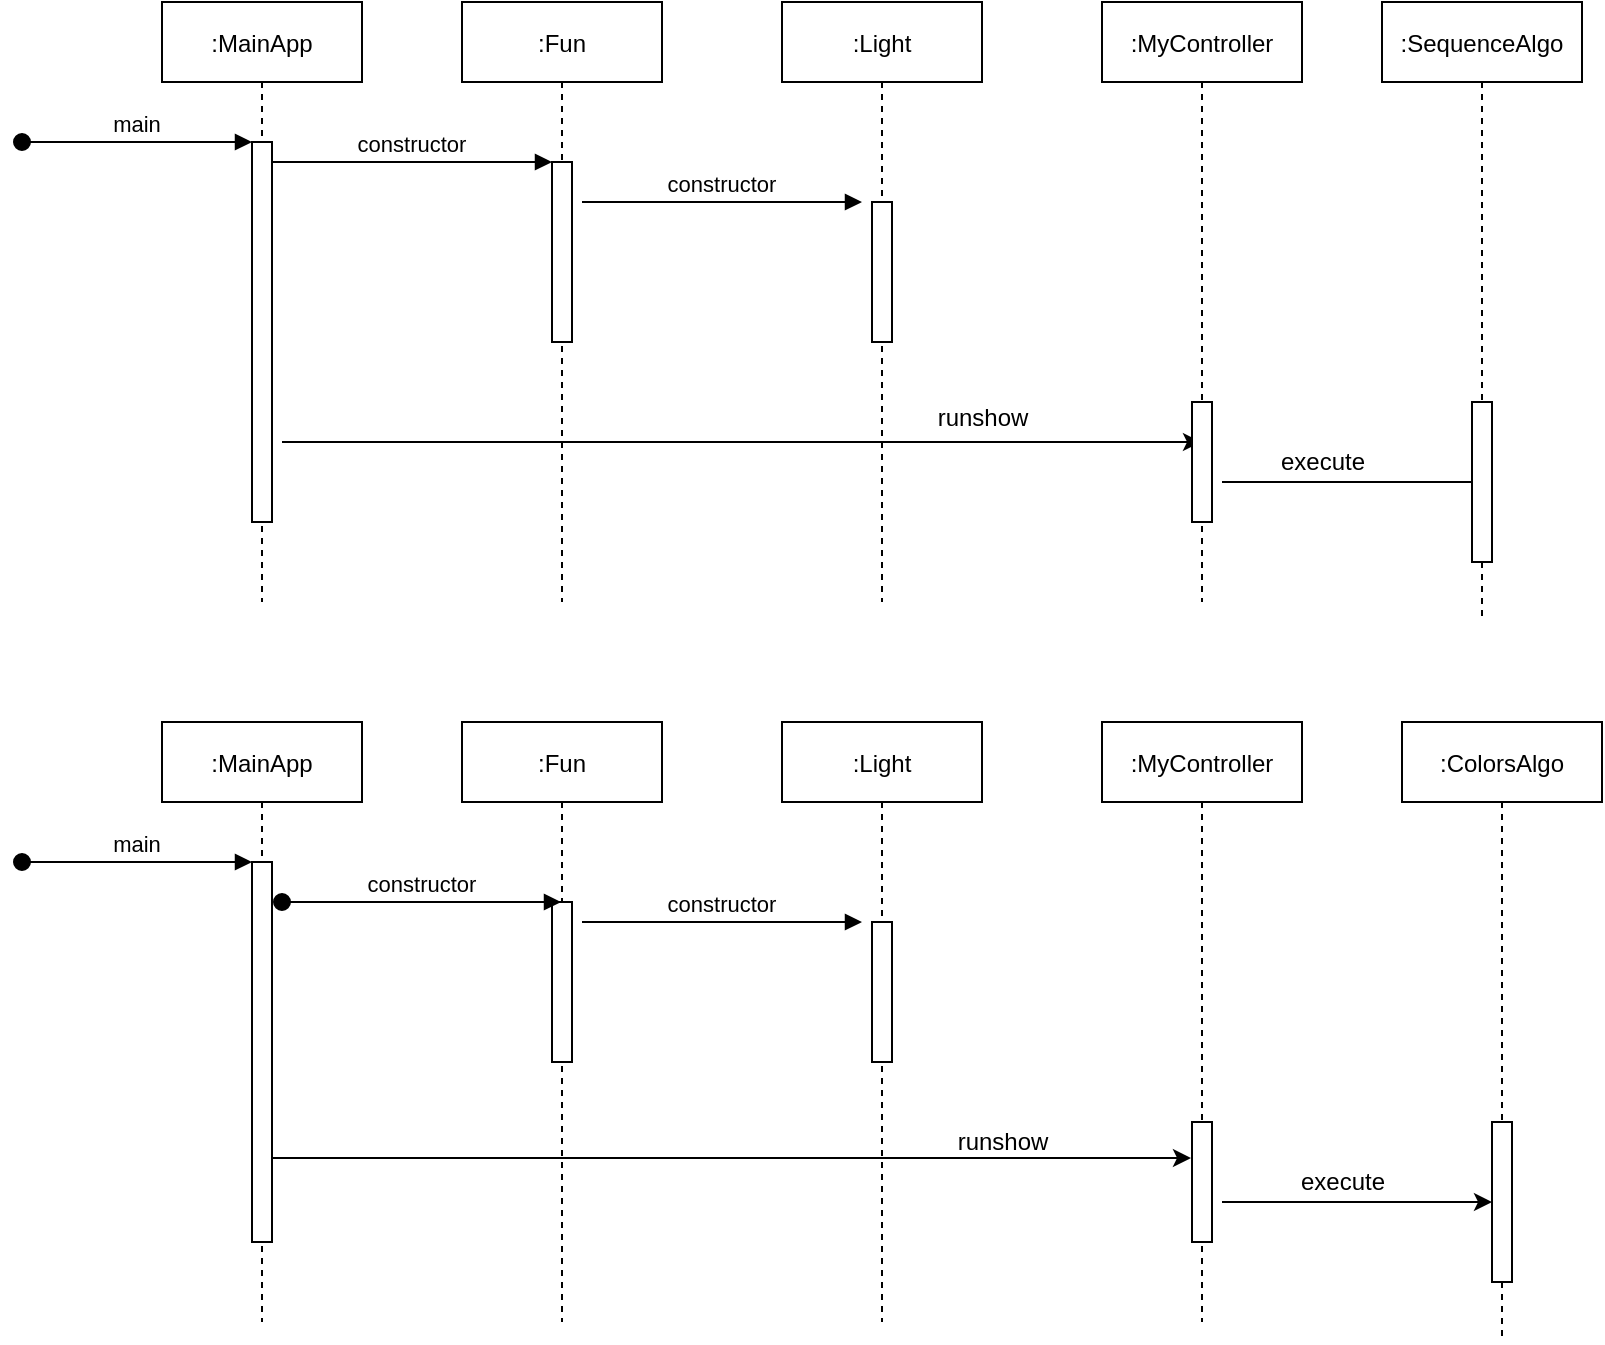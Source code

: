<mxfile version="13.7.9" type="github">
  <diagram id="kgpKYQtTHZ0yAKxKKP6v" name="Page-1">
    <mxGraphModel dx="1038" dy="532" grid="1" gridSize="10" guides="1" tooltips="1" connect="1" arrows="1" fold="1" page="1" pageScale="1" pageWidth="850" pageHeight="1100" math="0" shadow="0">
      <root>
        <mxCell id="0" />
        <mxCell id="1" parent="0" />
        <mxCell id="3nuBFxr9cyL0pnOWT2aG-1" value=":MainApp" style="shape=umlLifeline;perimeter=lifelinePerimeter;container=1;collapsible=0;recursiveResize=0;rounded=0;shadow=0;strokeWidth=1;" parent="1" vertex="1">
          <mxGeometry x="90" y="80" width="100" height="300" as="geometry" />
        </mxCell>
        <mxCell id="3nuBFxr9cyL0pnOWT2aG-2" value="" style="points=[];perimeter=orthogonalPerimeter;rounded=0;shadow=0;strokeWidth=1;" parent="3nuBFxr9cyL0pnOWT2aG-1" vertex="1">
          <mxGeometry x="45" y="70" width="10" height="190" as="geometry" />
        </mxCell>
        <mxCell id="3nuBFxr9cyL0pnOWT2aG-3" value="main" style="verticalAlign=bottom;startArrow=oval;endArrow=block;startSize=8;shadow=0;strokeWidth=1;" parent="3nuBFxr9cyL0pnOWT2aG-1" target="3nuBFxr9cyL0pnOWT2aG-2" edge="1">
          <mxGeometry relative="1" as="geometry">
            <mxPoint x="-70" y="70" as="sourcePoint" />
          </mxGeometry>
        </mxCell>
        <mxCell id="8yVSdp4w6egpDkW_2Bqp-11" value="" style="endArrow=classic;html=1;" edge="1" parent="3nuBFxr9cyL0pnOWT2aG-1" target="8yVSdp4w6egpDkW_2Bqp-7">
          <mxGeometry width="50" height="50" relative="1" as="geometry">
            <mxPoint x="60" y="220" as="sourcePoint" />
            <mxPoint x="100" y="170" as="targetPoint" />
          </mxGeometry>
        </mxCell>
        <mxCell id="3nuBFxr9cyL0pnOWT2aG-5" value=":Fun" style="shape=umlLifeline;perimeter=lifelinePerimeter;container=1;collapsible=0;recursiveResize=0;rounded=0;shadow=0;strokeWidth=1;" parent="1" vertex="1">
          <mxGeometry x="240" y="80" width="100" height="300" as="geometry" />
        </mxCell>
        <mxCell id="3nuBFxr9cyL0pnOWT2aG-6" value="" style="points=[];perimeter=orthogonalPerimeter;rounded=0;shadow=0;strokeWidth=1;" parent="3nuBFxr9cyL0pnOWT2aG-5" vertex="1">
          <mxGeometry x="45" y="80" width="10" height="90" as="geometry" />
        </mxCell>
        <mxCell id="3nuBFxr9cyL0pnOWT2aG-8" value="constructor" style="verticalAlign=bottom;endArrow=block;entryX=0;entryY=0;shadow=0;strokeWidth=1;" parent="1" source="3nuBFxr9cyL0pnOWT2aG-2" target="3nuBFxr9cyL0pnOWT2aG-6" edge="1">
          <mxGeometry relative="1" as="geometry">
            <mxPoint x="275" y="160" as="sourcePoint" />
          </mxGeometry>
        </mxCell>
        <mxCell id="8yVSdp4w6egpDkW_2Bqp-2" value=":Light" style="shape=umlLifeline;perimeter=lifelinePerimeter;container=1;collapsible=0;recursiveResize=0;rounded=0;shadow=0;strokeWidth=1;" vertex="1" parent="1">
          <mxGeometry x="400" y="80" width="100" height="300" as="geometry" />
        </mxCell>
        <mxCell id="8yVSdp4w6egpDkW_2Bqp-3" value="" style="points=[];perimeter=orthogonalPerimeter;rounded=0;shadow=0;strokeWidth=1;" vertex="1" parent="8yVSdp4w6egpDkW_2Bqp-2">
          <mxGeometry x="45" y="100" width="10" height="70" as="geometry" />
        </mxCell>
        <mxCell id="8yVSdp4w6egpDkW_2Bqp-6" value="constructor" style="verticalAlign=bottom;endArrow=block;shadow=0;strokeWidth=1;" edge="1" parent="1">
          <mxGeometry relative="1" as="geometry">
            <mxPoint x="300" y="180.0" as="sourcePoint" />
            <mxPoint x="440" y="180" as="targetPoint" />
          </mxGeometry>
        </mxCell>
        <mxCell id="8yVSdp4w6egpDkW_2Bqp-7" value=":MyController" style="shape=umlLifeline;perimeter=lifelinePerimeter;container=1;collapsible=0;recursiveResize=0;rounded=0;shadow=0;strokeWidth=1;" vertex="1" parent="1">
          <mxGeometry x="560" y="80" width="100" height="300" as="geometry" />
        </mxCell>
        <mxCell id="8yVSdp4w6egpDkW_2Bqp-8" value="" style="points=[];perimeter=orthogonalPerimeter;rounded=0;shadow=0;strokeWidth=1;" vertex="1" parent="8yVSdp4w6egpDkW_2Bqp-7">
          <mxGeometry x="45" y="200" width="10" height="60" as="geometry" />
        </mxCell>
        <mxCell id="8yVSdp4w6egpDkW_2Bqp-18" value="" style="endArrow=classic;html=1;" edge="1" parent="8yVSdp4w6egpDkW_2Bqp-7">
          <mxGeometry width="50" height="50" relative="1" as="geometry">
            <mxPoint x="60" y="240" as="sourcePoint" />
            <mxPoint x="195" y="240" as="targetPoint" />
          </mxGeometry>
        </mxCell>
        <mxCell id="8yVSdp4w6egpDkW_2Bqp-12" value="runshow" style="text;html=1;align=center;verticalAlign=middle;resizable=0;points=[];autosize=1;" vertex="1" parent="1">
          <mxGeometry x="470" y="278" width="60" height="20" as="geometry" />
        </mxCell>
        <mxCell id="8yVSdp4w6egpDkW_2Bqp-14" value=":SequenceAlgo" style="shape=umlLifeline;perimeter=lifelinePerimeter;container=1;collapsible=0;recursiveResize=0;rounded=0;shadow=0;strokeWidth=1;" vertex="1" parent="1">
          <mxGeometry x="700" y="80" width="100" height="310" as="geometry" />
        </mxCell>
        <mxCell id="8yVSdp4w6egpDkW_2Bqp-15" value="" style="points=[];perimeter=orthogonalPerimeter;rounded=0;shadow=0;strokeWidth=1;" vertex="1" parent="8yVSdp4w6egpDkW_2Bqp-14">
          <mxGeometry x="45" y="200" width="10" height="80" as="geometry" />
        </mxCell>
        <mxCell id="8yVSdp4w6egpDkW_2Bqp-20" value="execute" style="text;html=1;align=center;verticalAlign=middle;resizable=0;points=[];autosize=1;" vertex="1" parent="1">
          <mxGeometry x="640" y="300" width="60" height="20" as="geometry" />
        </mxCell>
        <mxCell id="8yVSdp4w6egpDkW_2Bqp-21" value=":MainApp" style="shape=umlLifeline;perimeter=lifelinePerimeter;container=1;collapsible=0;recursiveResize=0;rounded=0;shadow=0;strokeWidth=1;" vertex="1" parent="1">
          <mxGeometry x="90" y="440" width="100" height="300" as="geometry" />
        </mxCell>
        <mxCell id="8yVSdp4w6egpDkW_2Bqp-22" value="" style="points=[];perimeter=orthogonalPerimeter;rounded=0;shadow=0;strokeWidth=1;" vertex="1" parent="8yVSdp4w6egpDkW_2Bqp-21">
          <mxGeometry x="45" y="70" width="10" height="190" as="geometry" />
        </mxCell>
        <mxCell id="8yVSdp4w6egpDkW_2Bqp-23" value="main" style="verticalAlign=bottom;startArrow=oval;endArrow=block;startSize=8;shadow=0;strokeWidth=1;" edge="1" parent="8yVSdp4w6egpDkW_2Bqp-21" target="8yVSdp4w6egpDkW_2Bqp-22">
          <mxGeometry relative="1" as="geometry">
            <mxPoint x="-70" y="70" as="sourcePoint" />
          </mxGeometry>
        </mxCell>
        <mxCell id="8yVSdp4w6egpDkW_2Bqp-25" value=":Fun" style="shape=umlLifeline;perimeter=lifelinePerimeter;container=1;collapsible=0;recursiveResize=0;rounded=0;shadow=0;strokeWidth=1;size=40;" vertex="1" parent="1">
          <mxGeometry x="240" y="440" width="100" height="300" as="geometry" />
        </mxCell>
        <mxCell id="8yVSdp4w6egpDkW_2Bqp-26" value="" style="points=[];perimeter=orthogonalPerimeter;rounded=0;shadow=0;strokeWidth=1;" vertex="1" parent="8yVSdp4w6egpDkW_2Bqp-25">
          <mxGeometry x="45" y="90" width="10" height="80" as="geometry" />
        </mxCell>
        <mxCell id="8yVSdp4w6egpDkW_2Bqp-27" value=":Light" style="shape=umlLifeline;perimeter=lifelinePerimeter;container=1;collapsible=0;recursiveResize=0;rounded=0;shadow=0;strokeWidth=1;" vertex="1" parent="1">
          <mxGeometry x="400" y="440" width="100" height="300" as="geometry" />
        </mxCell>
        <mxCell id="8yVSdp4w6egpDkW_2Bqp-28" value="" style="points=[];perimeter=orthogonalPerimeter;rounded=0;shadow=0;strokeWidth=1;" vertex="1" parent="8yVSdp4w6egpDkW_2Bqp-27">
          <mxGeometry x="45" y="100" width="10" height="70" as="geometry" />
        </mxCell>
        <mxCell id="8yVSdp4w6egpDkW_2Bqp-29" value=":MyController" style="shape=umlLifeline;perimeter=lifelinePerimeter;container=1;collapsible=0;recursiveResize=0;rounded=0;shadow=0;strokeWidth=1;" vertex="1" parent="1">
          <mxGeometry x="560" y="440" width="100" height="300" as="geometry" />
        </mxCell>
        <mxCell id="8yVSdp4w6egpDkW_2Bqp-30" value="" style="points=[];perimeter=orthogonalPerimeter;rounded=0;shadow=0;strokeWidth=1;" vertex="1" parent="8yVSdp4w6egpDkW_2Bqp-29">
          <mxGeometry x="45" y="200" width="10" height="60" as="geometry" />
        </mxCell>
        <mxCell id="8yVSdp4w6egpDkW_2Bqp-31" value="" style="endArrow=classic;html=1;" edge="1" parent="8yVSdp4w6egpDkW_2Bqp-29">
          <mxGeometry width="50" height="50" relative="1" as="geometry">
            <mxPoint x="60" y="240" as="sourcePoint" />
            <mxPoint x="195" y="240" as="targetPoint" />
          </mxGeometry>
        </mxCell>
        <mxCell id="8yVSdp4w6egpDkW_2Bqp-32" value=":ColorsAlgo" style="shape=umlLifeline;perimeter=lifelinePerimeter;container=1;collapsible=0;recursiveResize=0;rounded=0;shadow=0;strokeWidth=1;" vertex="1" parent="1">
          <mxGeometry x="710" y="440" width="100" height="310" as="geometry" />
        </mxCell>
        <mxCell id="8yVSdp4w6egpDkW_2Bqp-33" value="" style="points=[];perimeter=orthogonalPerimeter;rounded=0;shadow=0;strokeWidth=1;" vertex="1" parent="8yVSdp4w6egpDkW_2Bqp-32">
          <mxGeometry x="45" y="200" width="10" height="80" as="geometry" />
        </mxCell>
        <mxCell id="8yVSdp4w6egpDkW_2Bqp-36" value="constructor" style="verticalAlign=bottom;startArrow=oval;endArrow=block;startSize=8;shadow=0;strokeWidth=1;" edge="1" parent="1" target="8yVSdp4w6egpDkW_2Bqp-25">
          <mxGeometry relative="1" as="geometry">
            <mxPoint x="150" y="530" as="sourcePoint" />
            <mxPoint x="265" y="530" as="targetPoint" />
          </mxGeometry>
        </mxCell>
        <mxCell id="8yVSdp4w6egpDkW_2Bqp-37" value="constructor" style="verticalAlign=bottom;endArrow=block;shadow=0;strokeWidth=1;" edge="1" parent="1">
          <mxGeometry relative="1" as="geometry">
            <mxPoint x="300" y="540.0" as="sourcePoint" />
            <mxPoint x="440" y="540" as="targetPoint" />
          </mxGeometry>
        </mxCell>
        <mxCell id="8yVSdp4w6egpDkW_2Bqp-39" value="" style="endArrow=classic;html=1;" edge="1" parent="1">
          <mxGeometry width="50" height="50" relative="1" as="geometry">
            <mxPoint x="145" y="658" as="sourcePoint" />
            <mxPoint x="604.5" y="658" as="targetPoint" />
          </mxGeometry>
        </mxCell>
        <mxCell id="8yVSdp4w6egpDkW_2Bqp-40" value="runshow" style="text;html=1;align=center;verticalAlign=middle;resizable=0;points=[];autosize=1;" vertex="1" parent="1">
          <mxGeometry x="480" y="640" width="60" height="20" as="geometry" />
        </mxCell>
        <mxCell id="8yVSdp4w6egpDkW_2Bqp-41" value="execute" style="text;html=1;align=center;verticalAlign=middle;resizable=0;points=[];autosize=1;" vertex="1" parent="1">
          <mxGeometry x="650" y="660" width="60" height="20" as="geometry" />
        </mxCell>
      </root>
    </mxGraphModel>
  </diagram>
</mxfile>
